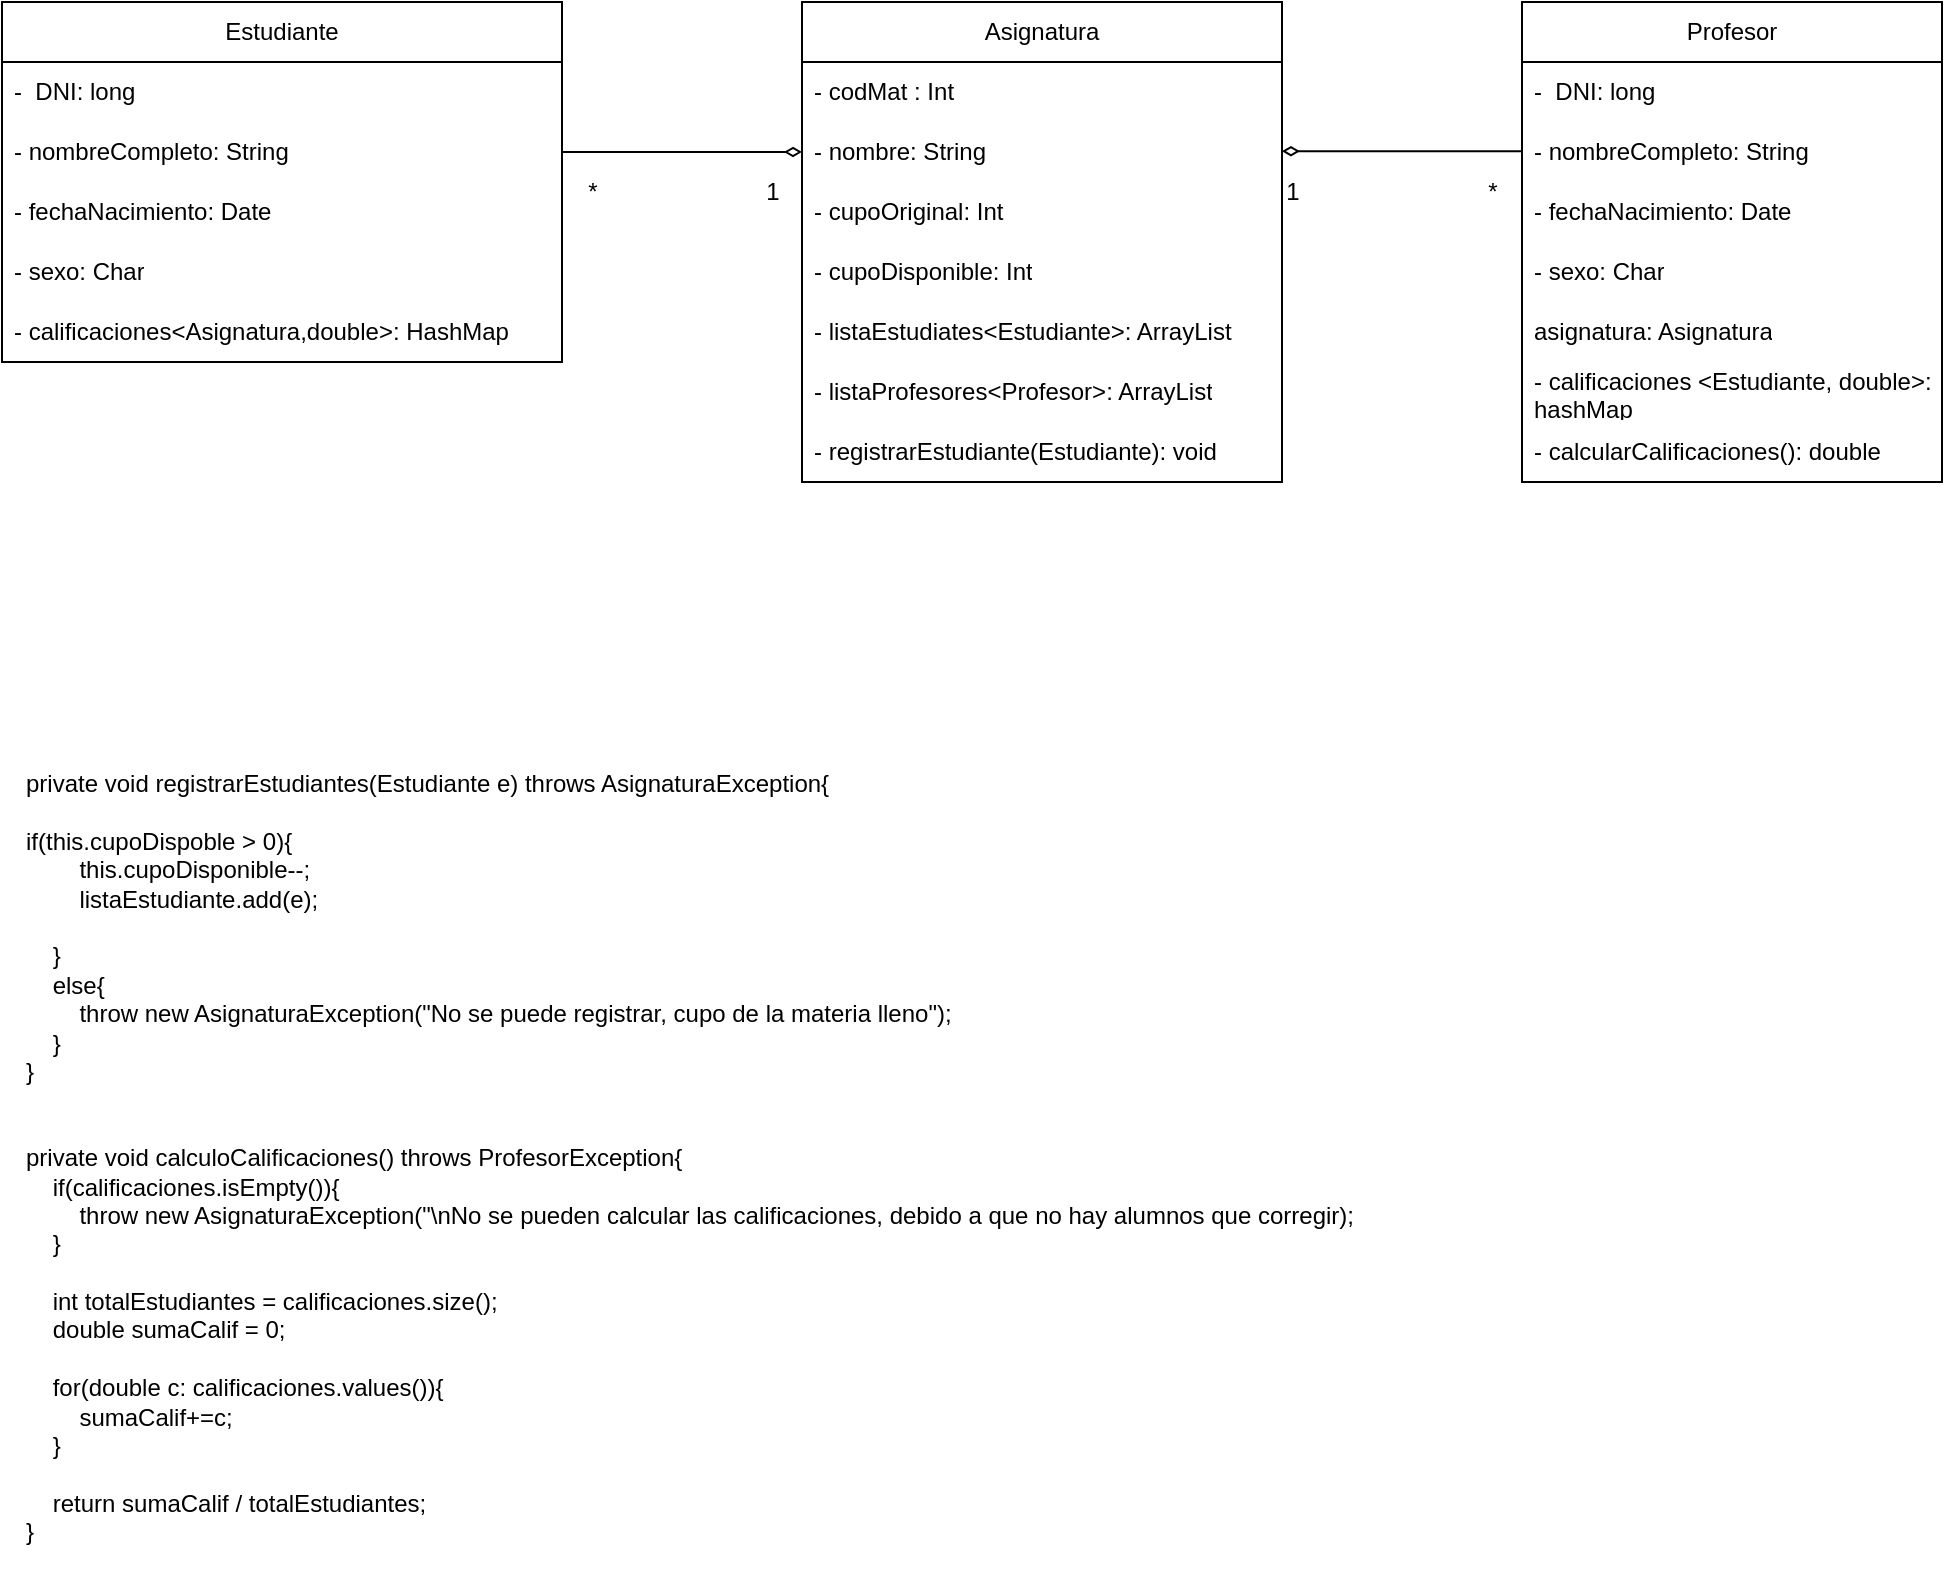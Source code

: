 <mxfile version="21.6.1" type="device">
  <diagram name="Page-1" id="0jNwXDVq9RTXeaQtAr-H">
    <mxGraphModel dx="2155" dy="507" grid="1" gridSize="10" guides="1" tooltips="1" connect="1" arrows="1" fold="1" page="1" pageScale="1" pageWidth="850" pageHeight="1100" math="0" shadow="0">
      <root>
        <mxCell id="0" />
        <mxCell id="1" parent="0" />
        <mxCell id="PKtHr1jy9khDP8tItbnh-5" value="Estudiante" style="swimlane;fontStyle=0;childLayout=stackLayout;horizontal=1;startSize=30;horizontalStack=0;resizeParent=1;resizeParentMax=0;resizeLast=0;collapsible=1;marginBottom=0;whiteSpace=wrap;html=1;" vertex="1" parent="1">
          <mxGeometry x="-60" y="240" width="280" height="180" as="geometry" />
        </mxCell>
        <mxCell id="PKtHr1jy9khDP8tItbnh-8" value="-&amp;nbsp; DNI: long" style="text;strokeColor=none;fillColor=none;align=left;verticalAlign=middle;spacingLeft=4;spacingRight=4;overflow=hidden;points=[[0,0.5],[1,0.5]];portConstraint=eastwest;rotatable=0;whiteSpace=wrap;html=1;" vertex="1" parent="PKtHr1jy9khDP8tItbnh-5">
          <mxGeometry y="30" width="280" height="30" as="geometry" />
        </mxCell>
        <mxCell id="PKtHr1jy9khDP8tItbnh-6" value="- nombreCompleto: String" style="text;strokeColor=none;fillColor=none;align=left;verticalAlign=middle;spacingLeft=4;spacingRight=4;overflow=hidden;points=[[0,0.5],[1,0.5]];portConstraint=eastwest;rotatable=0;whiteSpace=wrap;html=1;" vertex="1" parent="PKtHr1jy9khDP8tItbnh-5">
          <mxGeometry y="60" width="280" height="30" as="geometry" />
        </mxCell>
        <mxCell id="PKtHr1jy9khDP8tItbnh-7" value="- fechaNacimiento: Date" style="text;strokeColor=none;fillColor=none;align=left;verticalAlign=middle;spacingLeft=4;spacingRight=4;overflow=hidden;points=[[0,0.5],[1,0.5]];portConstraint=eastwest;rotatable=0;whiteSpace=wrap;html=1;" vertex="1" parent="PKtHr1jy9khDP8tItbnh-5">
          <mxGeometry y="90" width="280" height="30" as="geometry" />
        </mxCell>
        <mxCell id="PKtHr1jy9khDP8tItbnh-22" value="- sexo: Char" style="text;strokeColor=none;fillColor=none;align=left;verticalAlign=middle;spacingLeft=4;spacingRight=4;overflow=hidden;points=[[0,0.5],[1,0.5]];portConstraint=eastwest;rotatable=0;whiteSpace=wrap;html=1;" vertex="1" parent="PKtHr1jy9khDP8tItbnh-5">
          <mxGeometry y="120" width="280" height="30" as="geometry" />
        </mxCell>
        <mxCell id="PKtHr1jy9khDP8tItbnh-63" value="- calificaciones&amp;lt;Asignatura,double&amp;gt;: HashMap" style="text;strokeColor=none;fillColor=none;align=left;verticalAlign=middle;spacingLeft=4;spacingRight=4;overflow=hidden;points=[[0,0.5],[1,0.5]];portConstraint=eastwest;rotatable=0;whiteSpace=wrap;html=1;" vertex="1" parent="PKtHr1jy9khDP8tItbnh-5">
          <mxGeometry y="150" width="280" height="30" as="geometry" />
        </mxCell>
        <mxCell id="PKtHr1jy9khDP8tItbnh-13" value="Asignatura" style="swimlane;fontStyle=0;childLayout=stackLayout;horizontal=1;startSize=30;horizontalStack=0;resizeParent=1;resizeParentMax=0;resizeLast=0;collapsible=1;marginBottom=0;whiteSpace=wrap;html=1;" vertex="1" parent="1">
          <mxGeometry x="340" y="240" width="240" height="240" as="geometry" />
        </mxCell>
        <mxCell id="PKtHr1jy9khDP8tItbnh-14" value="- codMat : Int" style="text;strokeColor=none;fillColor=none;align=left;verticalAlign=middle;spacingLeft=4;spacingRight=4;overflow=hidden;points=[[0,0.5],[1,0.5]];portConstraint=eastwest;rotatable=0;whiteSpace=wrap;html=1;" vertex="1" parent="PKtHr1jy9khDP8tItbnh-13">
          <mxGeometry y="30" width="240" height="30" as="geometry" />
        </mxCell>
        <mxCell id="PKtHr1jy9khDP8tItbnh-15" value="- nombre: String" style="text;strokeColor=none;fillColor=none;align=left;verticalAlign=middle;spacingLeft=4;spacingRight=4;overflow=hidden;points=[[0,0.5],[1,0.5]];portConstraint=eastwest;rotatable=0;whiteSpace=wrap;html=1;" vertex="1" parent="PKtHr1jy9khDP8tItbnh-13">
          <mxGeometry y="60" width="240" height="30" as="geometry" />
        </mxCell>
        <mxCell id="PKtHr1jy9khDP8tItbnh-51" value="- cupoOriginal: Int" style="text;strokeColor=none;fillColor=none;align=left;verticalAlign=middle;spacingLeft=4;spacingRight=4;overflow=hidden;points=[[0,0.5],[1,0.5]];portConstraint=eastwest;rotatable=0;whiteSpace=wrap;html=1;" vertex="1" parent="PKtHr1jy9khDP8tItbnh-13">
          <mxGeometry y="90" width="240" height="30" as="geometry" />
        </mxCell>
        <mxCell id="PKtHr1jy9khDP8tItbnh-52" value="- cupoDisponible: Int" style="text;strokeColor=none;fillColor=none;align=left;verticalAlign=middle;spacingLeft=4;spacingRight=4;overflow=hidden;points=[[0,0.5],[1,0.5]];portConstraint=eastwest;rotatable=0;whiteSpace=wrap;html=1;" vertex="1" parent="PKtHr1jy9khDP8tItbnh-13">
          <mxGeometry y="120" width="240" height="30" as="geometry" />
        </mxCell>
        <mxCell id="PKtHr1jy9khDP8tItbnh-39" value="- listaEstudiates&amp;lt;Estudiante&amp;gt;: ArrayList" style="text;strokeColor=none;fillColor=none;align=left;verticalAlign=middle;spacingLeft=4;spacingRight=4;overflow=hidden;points=[[0,0.5],[1,0.5]];portConstraint=eastwest;rotatable=0;whiteSpace=wrap;html=1;" vertex="1" parent="PKtHr1jy9khDP8tItbnh-13">
          <mxGeometry y="150" width="240" height="30" as="geometry" />
        </mxCell>
        <mxCell id="PKtHr1jy9khDP8tItbnh-41" value="- listaProfesores&amp;lt;Profesor&amp;gt;: ArrayList" style="text;strokeColor=none;fillColor=none;align=left;verticalAlign=middle;spacingLeft=4;spacingRight=4;overflow=hidden;points=[[0,0.5],[1,0.5]];portConstraint=eastwest;rotatable=0;whiteSpace=wrap;html=1;" vertex="1" parent="PKtHr1jy9khDP8tItbnh-13">
          <mxGeometry y="180" width="240" height="30" as="geometry" />
        </mxCell>
        <mxCell id="PKtHr1jy9khDP8tItbnh-37" value="- registrarEstudiante(Estudiante): void" style="text;strokeColor=none;fillColor=none;align=left;verticalAlign=middle;spacingLeft=4;spacingRight=4;overflow=hidden;points=[[0,0.5],[1,0.5]];portConstraint=eastwest;rotatable=0;whiteSpace=wrap;html=1;" vertex="1" parent="PKtHr1jy9khDP8tItbnh-13">
          <mxGeometry y="210" width="240" height="30" as="geometry" />
        </mxCell>
        <mxCell id="PKtHr1jy9khDP8tItbnh-31" value="Profesor" style="swimlane;fontStyle=0;childLayout=stackLayout;horizontal=1;startSize=30;horizontalStack=0;resizeParent=1;resizeParentMax=0;resizeLast=0;collapsible=1;marginBottom=0;whiteSpace=wrap;html=1;" vertex="1" parent="1">
          <mxGeometry x="700" y="240" width="210" height="240" as="geometry" />
        </mxCell>
        <mxCell id="PKtHr1jy9khDP8tItbnh-32" value="-&amp;nbsp; DNI: long" style="text;strokeColor=none;fillColor=none;align=left;verticalAlign=middle;spacingLeft=4;spacingRight=4;overflow=hidden;points=[[0,0.5],[1,0.5]];portConstraint=eastwest;rotatable=0;whiteSpace=wrap;html=1;" vertex="1" parent="PKtHr1jy9khDP8tItbnh-31">
          <mxGeometry y="30" width="210" height="30" as="geometry" />
        </mxCell>
        <mxCell id="PKtHr1jy9khDP8tItbnh-33" value="- nombreCompleto: String" style="text;strokeColor=none;fillColor=none;align=left;verticalAlign=middle;spacingLeft=4;spacingRight=4;overflow=hidden;points=[[0,0.5],[1,0.5]];portConstraint=eastwest;rotatable=0;whiteSpace=wrap;html=1;" vertex="1" parent="PKtHr1jy9khDP8tItbnh-31">
          <mxGeometry y="60" width="210" height="30" as="geometry" />
        </mxCell>
        <mxCell id="PKtHr1jy9khDP8tItbnh-34" value="- fechaNacimiento: Date" style="text;strokeColor=none;fillColor=none;align=left;verticalAlign=middle;spacingLeft=4;spacingRight=4;overflow=hidden;points=[[0,0.5],[1,0.5]];portConstraint=eastwest;rotatable=0;whiteSpace=wrap;html=1;" vertex="1" parent="PKtHr1jy9khDP8tItbnh-31">
          <mxGeometry y="90" width="210" height="30" as="geometry" />
        </mxCell>
        <mxCell id="PKtHr1jy9khDP8tItbnh-35" value="- sexo: Char" style="text;strokeColor=none;fillColor=none;align=left;verticalAlign=middle;spacingLeft=4;spacingRight=4;overflow=hidden;points=[[0,0.5],[1,0.5]];portConstraint=eastwest;rotatable=0;whiteSpace=wrap;html=1;" vertex="1" parent="PKtHr1jy9khDP8tItbnh-31">
          <mxGeometry y="120" width="210" height="30" as="geometry" />
        </mxCell>
        <mxCell id="PKtHr1jy9khDP8tItbnh-69" value="asignatura: Asignatura" style="text;strokeColor=none;fillColor=none;align=left;verticalAlign=middle;spacingLeft=4;spacingRight=4;overflow=hidden;points=[[0,0.5],[1,0.5]];portConstraint=eastwest;rotatable=0;whiteSpace=wrap;html=1;" vertex="1" parent="PKtHr1jy9khDP8tItbnh-31">
          <mxGeometry y="150" width="210" height="30" as="geometry" />
        </mxCell>
        <mxCell id="PKtHr1jy9khDP8tItbnh-77" value="- calificaciones &amp;lt;Estudiante, double&amp;gt;: hashMap" style="text;strokeColor=none;fillColor=none;align=left;verticalAlign=middle;spacingLeft=4;spacingRight=4;overflow=hidden;points=[[0,0.5],[1,0.5]];portConstraint=eastwest;rotatable=0;whiteSpace=wrap;html=1;" vertex="1" parent="PKtHr1jy9khDP8tItbnh-31">
          <mxGeometry y="180" width="210" height="30" as="geometry" />
        </mxCell>
        <mxCell id="PKtHr1jy9khDP8tItbnh-76" value="- calcularCalificaciones(): double" style="text;strokeColor=none;fillColor=none;align=left;verticalAlign=middle;spacingLeft=4;spacingRight=4;overflow=hidden;points=[[0,0.5],[1,0.5]];portConstraint=eastwest;rotatable=0;whiteSpace=wrap;html=1;" vertex="1" parent="PKtHr1jy9khDP8tItbnh-31">
          <mxGeometry y="210" width="210" height="30" as="geometry" />
        </mxCell>
        <mxCell id="PKtHr1jy9khDP8tItbnh-42" style="edgeStyle=orthogonalEdgeStyle;rounded=0;orthogonalLoop=1;jettySize=auto;html=1;entryX=0;entryY=0.5;entryDx=0;entryDy=0;endArrow=diamondThin;endFill=0;startArrow=none;startFill=0;" edge="1" parent="1" source="PKtHr1jy9khDP8tItbnh-6" target="PKtHr1jy9khDP8tItbnh-15">
          <mxGeometry relative="1" as="geometry" />
        </mxCell>
        <mxCell id="PKtHr1jy9khDP8tItbnh-44" value="1" style="text;html=1;align=center;verticalAlign=middle;resizable=0;points=[];autosize=1;strokeColor=none;fillColor=none;" vertex="1" parent="1">
          <mxGeometry x="310" y="320" width="30" height="30" as="geometry" />
        </mxCell>
        <mxCell id="PKtHr1jy9khDP8tItbnh-45" value="*" style="text;html=1;align=center;verticalAlign=middle;resizable=0;points=[];autosize=1;strokeColor=none;fillColor=none;" vertex="1" parent="1">
          <mxGeometry x="220" y="320" width="30" height="30" as="geometry" />
        </mxCell>
        <mxCell id="PKtHr1jy9khDP8tItbnh-47" style="edgeStyle=orthogonalEdgeStyle;rounded=0;orthogonalLoop=1;jettySize=auto;html=1;entryX=0;entryY=0.5;entryDx=0;entryDy=0;endArrow=none;endFill=0;startArrow=diamondThin;startFill=0;" edge="1" parent="1">
          <mxGeometry relative="1" as="geometry">
            <mxPoint x="580" y="314.58" as="sourcePoint" />
            <mxPoint x="700" y="314.58" as="targetPoint" />
          </mxGeometry>
        </mxCell>
        <mxCell id="PKtHr1jy9khDP8tItbnh-48" value="1" style="text;html=1;align=center;verticalAlign=middle;resizable=0;points=[];autosize=1;strokeColor=none;fillColor=none;" vertex="1" parent="1">
          <mxGeometry x="570" y="320" width="30" height="30" as="geometry" />
        </mxCell>
        <mxCell id="PKtHr1jy9khDP8tItbnh-49" value="*" style="text;html=1;align=center;verticalAlign=middle;resizable=0;points=[];autosize=1;strokeColor=none;fillColor=none;" vertex="1" parent="1">
          <mxGeometry x="670" y="320" width="30" height="30" as="geometry" />
        </mxCell>
        <mxCell id="PKtHr1jy9khDP8tItbnh-50" value="&lt;div&gt;private void registrarEstudiantes(Estudiante e) throws AsignaturaException{&lt;/div&gt;&lt;div&gt;&lt;br&gt;&lt;/div&gt;&lt;div&gt;if(this.cupoDispoble &amp;gt; 0){&lt;span style=&quot;&quot;&gt;&lt;/span&gt;&lt;/div&gt;&lt;div&gt;&lt;span style=&quot;&quot;&gt;&lt;span style=&quot;&quot;&gt;&lt;span style=&quot;white-space: pre;&quot;&gt;&amp;nbsp;&amp;nbsp;&amp;nbsp;&amp;nbsp;&lt;/span&gt;&lt;span style=&quot;white-space: pre;&quot;&gt;&amp;nbsp;&amp;nbsp;&amp;nbsp;&amp;nbsp;&lt;/span&gt;&lt;/span&gt;this.cupoDisponible--;&lt;/span&gt;&lt;/div&gt;&lt;div&gt;&lt;span style=&quot;&quot;&gt;&lt;span style=&quot;&quot;&gt;&lt;span style=&quot;white-space: pre;&quot;&gt;&amp;nbsp;&amp;nbsp;&amp;nbsp;&amp;nbsp;&lt;/span&gt;&lt;span style=&quot;white-space: pre;&quot;&gt;&amp;nbsp;&amp;nbsp;&amp;nbsp;&amp;nbsp;&lt;/span&gt;&lt;/span&gt;listaEstudiante.add(e);&lt;/span&gt;&lt;/div&gt;&lt;div&gt;&lt;span style=&quot;&quot;&gt;&lt;span style=&quot;white-space: pre;&quot;&gt;&amp;nbsp;&amp;nbsp;&amp;nbsp;&amp;nbsp;&lt;/span&gt;&lt;span style=&quot;white-space: pre;&quot;&gt;&amp;nbsp;&amp;nbsp;&amp;nbsp;&amp;nbsp;&lt;/span&gt;&lt;/span&gt;&lt;/div&gt;&lt;div&gt;&lt;span style=&quot;&quot;&gt;&lt;span style=&quot;&quot;&gt;&lt;span style=&quot;white-space: pre;&quot;&gt;&amp;nbsp;&amp;nbsp;&amp;nbsp;&amp;nbsp;&lt;/span&gt;&lt;/span&gt;}&lt;/span&gt;&lt;/div&gt;&lt;div&gt;&lt;span style=&quot;&quot;&gt;&lt;span style=&quot;&quot;&gt;&lt;span style=&quot;white-space: pre;&quot;&gt;&amp;nbsp;&amp;nbsp;&amp;nbsp;&amp;nbsp;&lt;/span&gt;&lt;/span&gt;else{&lt;/span&gt;&lt;/div&gt;&lt;div&gt;&lt;span style=&quot;&quot;&gt;&lt;span style=&quot;&quot;&gt;&lt;span style=&quot;white-space: pre;&quot;&gt;&amp;nbsp;&amp;nbsp;&amp;nbsp;&amp;nbsp;&lt;/span&gt;&lt;span style=&quot;white-space: pre;&quot;&gt;&amp;nbsp;&amp;nbsp;&amp;nbsp;&amp;nbsp;&lt;/span&gt;&lt;/span&gt;throw new AsignaturaException(&quot;No se puede registrar, cupo de la materia lleno&quot;);&lt;/span&gt;&lt;/div&gt;&lt;div&gt;&lt;span style=&quot;&quot;&gt;&lt;span style=&quot;&quot;&gt;&lt;span style=&quot;white-space: pre;&quot;&gt;&amp;nbsp;&amp;nbsp;&amp;nbsp;&amp;nbsp;&lt;/span&gt;&lt;/span&gt;}&lt;/span&gt;&lt;/div&gt;&lt;div&gt;}&lt;/div&gt;&lt;div&gt;&lt;br&gt;&lt;/div&gt;&lt;div&gt;&lt;br&gt;&lt;/div&gt;&lt;div&gt;private void calculoCalificaciones() throws ProfesorException{&lt;/div&gt;&lt;div&gt;&lt;span style=&quot;&quot;&gt;&lt;span style=&quot;&quot;&gt;&lt;span style=&quot;white-space: pre;&quot;&gt;&amp;nbsp;&amp;nbsp;&amp;nbsp;&amp;nbsp;&lt;/span&gt;&lt;/span&gt;if(calificaciones.isEmpty()){&lt;/span&gt;&lt;/div&gt;&lt;div&gt;&lt;span style=&quot;&quot;&gt;&lt;span style=&quot;&quot;&gt;&lt;span style=&quot;white-space: pre;&quot;&gt;&amp;nbsp;&amp;nbsp;&amp;nbsp;&amp;nbsp;&lt;/span&gt;&lt;span style=&quot;white-space: pre;&quot;&gt;&amp;nbsp;&amp;nbsp;&amp;nbsp;&amp;nbsp;&lt;/span&gt;&lt;/span&gt;throw new AsignaturaException(&quot;\nNo se pueden calcular las calificaciones, debido a que no hay alumnos que corregir);&lt;/span&gt;&lt;/div&gt;&lt;div&gt;&lt;span style=&quot;&quot;&gt;&lt;span style=&quot;&quot;&gt;&lt;span style=&quot;white-space: pre;&quot;&gt;&amp;nbsp;&amp;nbsp;&amp;nbsp;&amp;nbsp;&lt;/span&gt;&lt;/span&gt;}&lt;/span&gt;&lt;/div&gt;&lt;div&gt;&lt;span style=&quot;&quot;&gt;&lt;span style=&quot;white-space: pre;&quot;&gt;&amp;nbsp;&amp;nbsp;&amp;nbsp;&amp;nbsp;&lt;/span&gt;&lt;/span&gt;&lt;/div&gt;&lt;div&gt;&lt;span style=&quot;&quot;&gt;&lt;span style=&quot;&quot;&gt;&lt;span style=&quot;white-space: pre;&quot;&gt;&amp;nbsp;&amp;nbsp;&amp;nbsp;&amp;nbsp;&lt;/span&gt;&lt;/span&gt;int totalEstudiantes = calificaciones.size();&lt;/span&gt;&lt;/div&gt;&lt;div&gt;&lt;span style=&quot;&quot;&gt;&lt;span style=&quot;&quot;&gt;&lt;span style=&quot;white-space: pre;&quot;&gt;&amp;nbsp;&amp;nbsp;&amp;nbsp;&amp;nbsp;&lt;/span&gt;&lt;/span&gt;double sumaCalif = 0;&lt;/span&gt;&lt;/div&gt;&lt;div&gt;&lt;span style=&quot;&quot;&gt;&lt;span style=&quot;white-space: pre;&quot;&gt;&amp;nbsp;&amp;nbsp;&amp;nbsp;&amp;nbsp;&lt;/span&gt;&lt;/span&gt;&lt;/div&gt;&lt;div&gt;&lt;span style=&quot;&quot;&gt;&lt;span style=&quot;&quot;&gt;&lt;span style=&quot;white-space: pre;&quot;&gt;&amp;nbsp;&amp;nbsp;&amp;nbsp;&amp;nbsp;&lt;/span&gt;&lt;/span&gt;for(double c: calificaciones.values()){&lt;/span&gt;&lt;/div&gt;&lt;div&gt;&lt;span style=&quot;&quot;&gt;&lt;span style=&quot;&quot;&gt;&lt;span style=&quot;white-space: pre;&quot;&gt;&amp;nbsp;&amp;nbsp;&amp;nbsp;&amp;nbsp;&lt;/span&gt;&lt;span style=&quot;white-space: pre;&quot;&gt;&amp;nbsp;&amp;nbsp;&amp;nbsp;&amp;nbsp;&lt;/span&gt;&lt;/span&gt;sumaCalif+=c;&lt;/span&gt;&lt;/div&gt;&lt;div&gt;&lt;span style=&quot;&quot;&gt;&lt;span style=&quot;&quot;&gt;&lt;span style=&quot;white-space: pre;&quot;&gt;&amp;nbsp;&amp;nbsp;&amp;nbsp;&amp;nbsp;&lt;/span&gt;&lt;/span&gt;}&lt;/span&gt;&lt;/div&gt;&lt;div&gt;&lt;span style=&quot;&quot;&gt;&lt;span style=&quot;white-space: pre;&quot;&gt;&amp;nbsp;&amp;nbsp;&amp;nbsp;&amp;nbsp;&lt;/span&gt;&lt;span style=&quot;white-space: pre;&quot;&gt;&amp;nbsp;&amp;nbsp;&amp;nbsp;&amp;nbsp;&lt;/span&gt;&lt;/span&gt;&lt;/div&gt;&lt;div&gt;&lt;span style=&quot;&quot;&gt;&lt;span style=&quot;&quot;&gt;&lt;span style=&quot;white-space: pre;&quot;&gt;&amp;nbsp;&amp;nbsp;&amp;nbsp;&amp;nbsp;&lt;/span&gt;&lt;/span&gt;return sumaCalif / totalEstudiantes;&lt;/span&gt;&lt;/div&gt;&lt;div&gt;}&lt;/div&gt;&lt;div&gt;&lt;br&gt;&lt;/div&gt;" style="text;html=1;strokeColor=none;fillColor=none;align=left;verticalAlign=middle;whiteSpace=wrap;rounded=0;" vertex="1" parent="1">
          <mxGeometry x="-50" y="680" width="770" height="290" as="geometry" />
        </mxCell>
      </root>
    </mxGraphModel>
  </diagram>
</mxfile>
